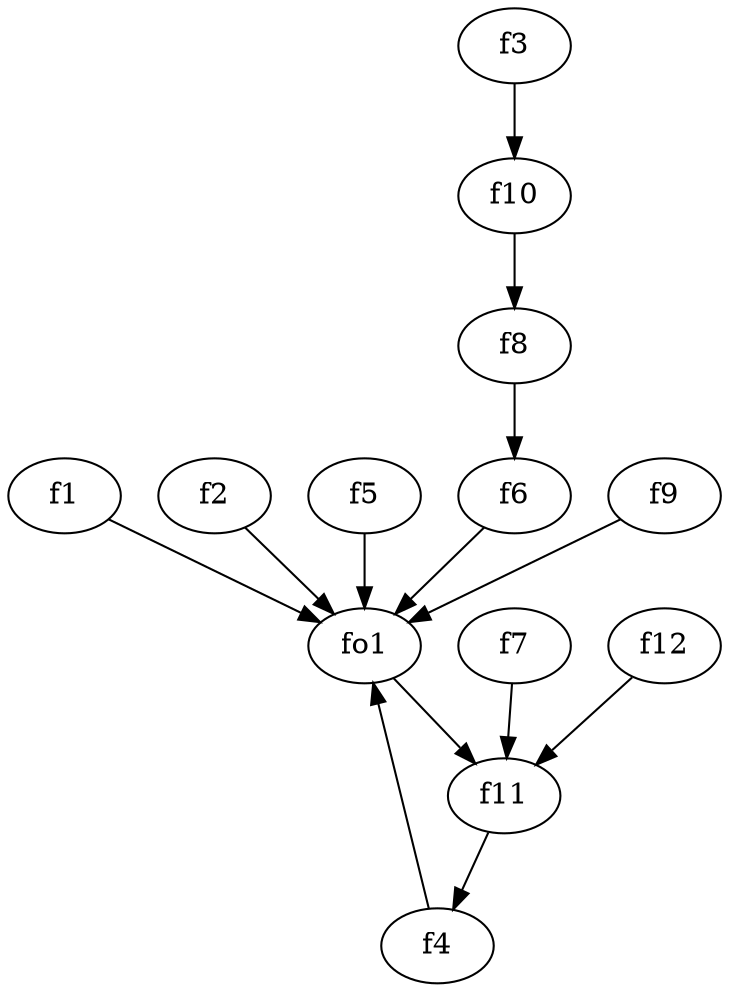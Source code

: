 strict digraph  {
f1;
f2;
f3;
f4;
f5;
f6;
f7;
f8;
f9;
f10;
f11;
f12;
fo1;
f1 -> fo1  [weight=2];
f2 -> fo1  [weight=2];
f3 -> f10  [weight=2];
f4 -> fo1  [weight=2];
f5 -> fo1  [weight=2];
f6 -> fo1  [weight=2];
f7 -> f11  [weight=2];
f8 -> f6  [weight=2];
f9 -> fo1  [weight=2];
f10 -> f8  [weight=2];
f11 -> f4  [weight=2];
f12 -> f11  [weight=2];
fo1 -> f11  [weight=2];
}
